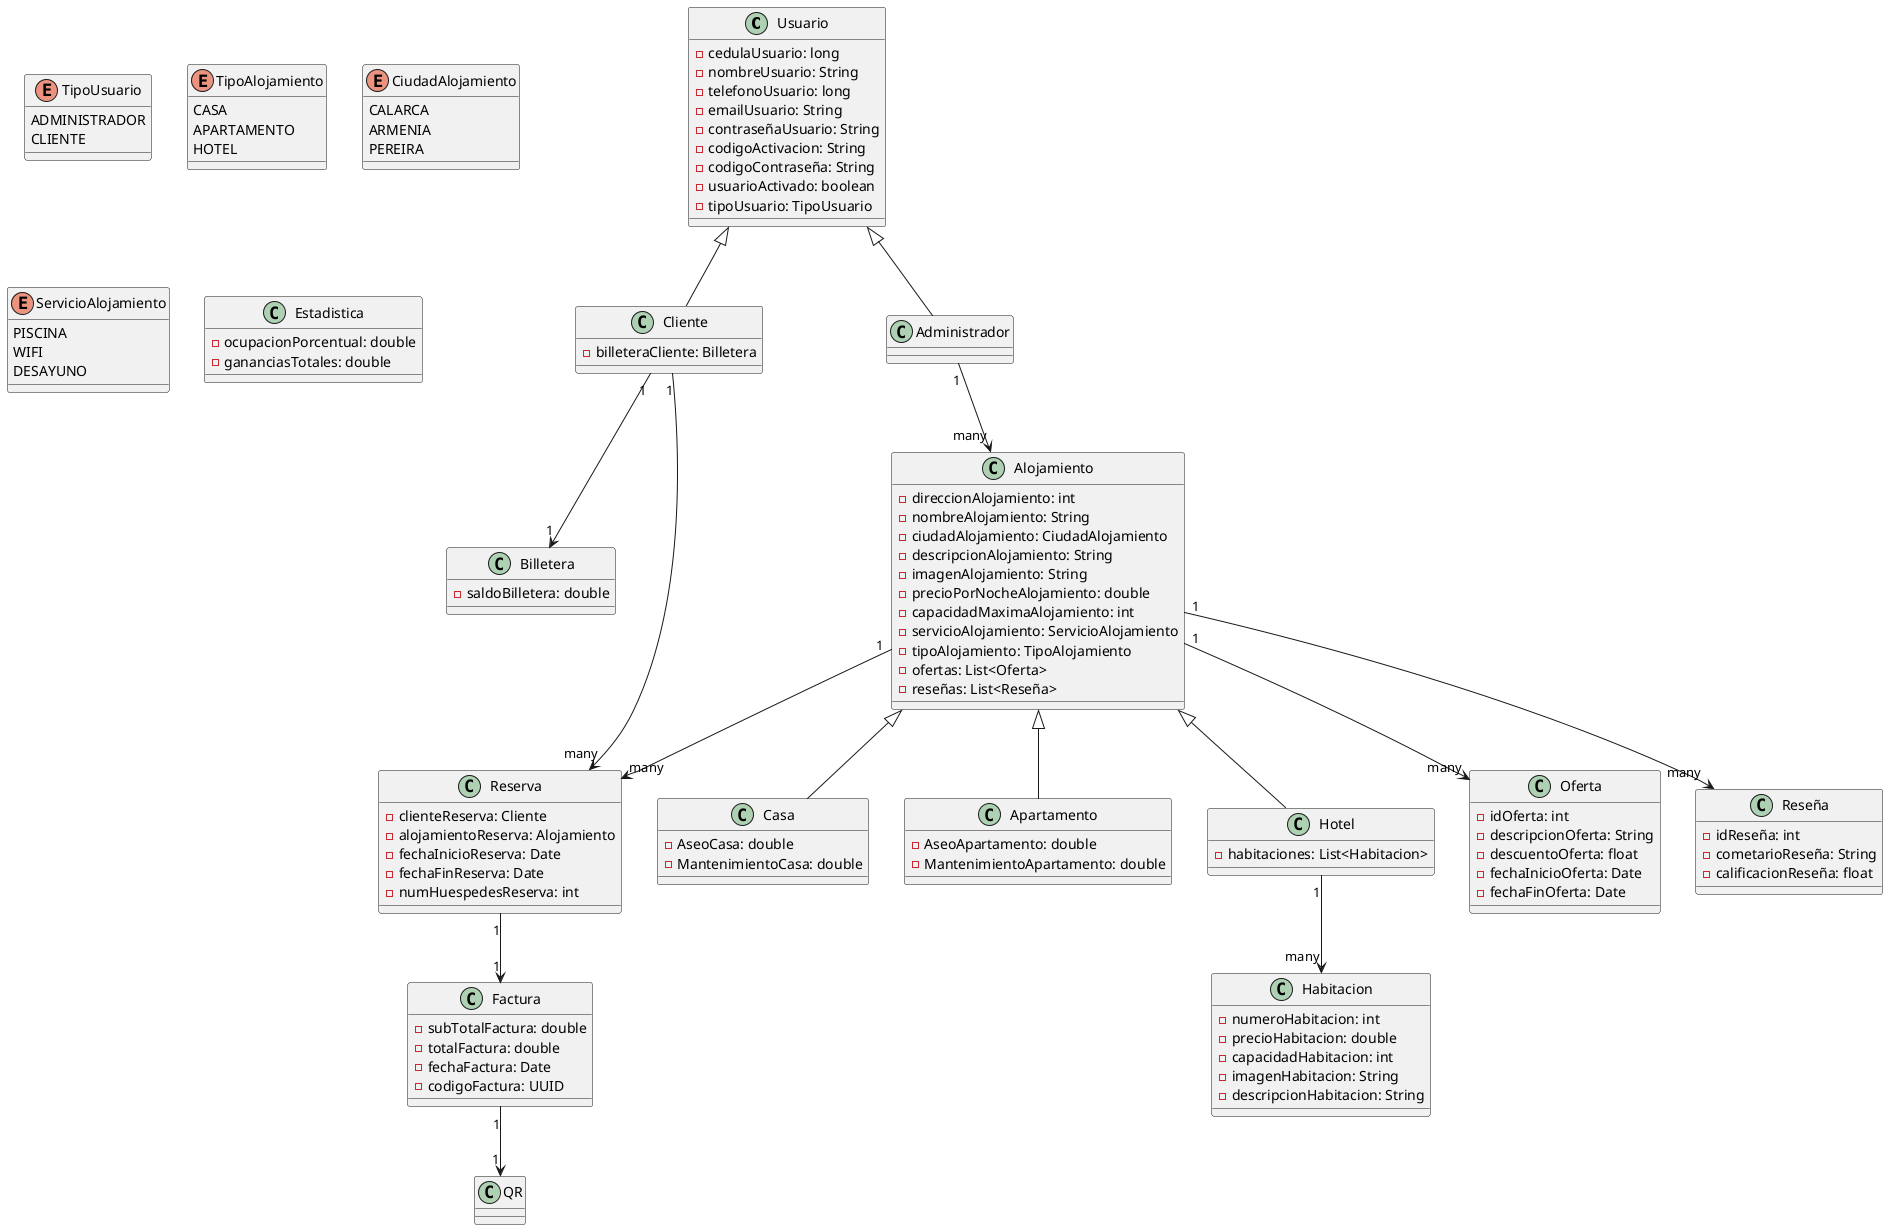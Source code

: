 @startuml
'https://plantuml.com/sequence-diagram

class Usuario {
    - cedulaUsuario: long
    - nombreUsuario: String
    - telefonoUsuario: long
    - emailUsuario: String
    - contraseñaUsuario: String
    - codigoActivacion: String
    - codigoContraseña: String
    - usuarioActivado: boolean
    - tipoUsuario: TipoUsuario
}

enum TipoUsuario {
    ADMINISTRADOR
    CLIENTE
}

class Cliente extends Usuario {
    - billeteraCliente: Billetera
}

class Administrador extends Usuario {
}

class Alojamiento {
    - direccionAlojamiento: int
    - nombreAlojamiento: String
    - ciudadAlojamiento: CiudadAlojamiento
    - descripcionAlojamiento: String
    - imagenAlojamiento: String
    - precioPorNocheAlojamiento: double
    - capacidadMaximaAlojamiento: int
    - servicioAlojamiento: ServicioAlojamiento
    - tipoAlojamiento: TipoAlojamiento
    - ofertas: List<Oferta>
    - reseñas: List<Reseña>
}

enum TipoAlojamiento {
    CASA
    APARTAMENTO
    HOTEL
}

enum CiudadAlojamiento {
    CALARCA
    ARMENIA
    PEREIRA
}

enum ServicioAlojamiento {
    PISCINA
    WIFI
    DESAYUNO
}

class Casa extends Alojamiento {
    - AseoCasa: double
    - MantenimientoCasa: double
}

class Apartamento extends Alojamiento {
    - AseoApartamento: double
    - MantenimientoApartamento: double
}

class Hotel extends Alojamiento {
    - habitaciones: List<Habitacion>
}

class Habitacion {
    - numeroHabitacion: int
    - precioHabitacion: double
    - capacidadHabitacion: int
    - imagenHabitacion: String
    - descripcionHabitacion: String
}

class Billetera {
    - saldoBilletera: double
}

class Reserva {
    - clienteReserva: Cliente
    - alojamientoReserva: Alojamiento
    - fechaInicioReserva: Date
    - fechaFinReserva: Date
    - numHuespedesReserva: int
}

class Factura {
    - subTotalFactura: double
    - totalFactura: double
    - fechaFactura: Date
    - codigoFactura: UUID
}

class Oferta {
    - idOferta: int
    - descripcionOferta: String
    - descuentoOferta: float
    - fechaInicioOferta: Date
    - fechaFinOferta: Date
}

class Estadistica {
    - ocupacionPorcentual: double
    - gananciasTotales: double
}

class Reseña {
    - idReseña: int
    - cometarioReseña: String
    - calificacionReseña: float
}

class QR {
}

Cliente "1" --> "1" Billetera
Administrador "1" --> "many" Alojamiento
Cliente "1" --> "many" Reserva
Alojamiento "1" --> "many" Oferta
Alojamiento "1" --> "many" Reseña
Alojamiento "1" --> "many" Reserva
Reserva "1" --> "1" Factura
Factura "1" --> "1" QR
Hotel "1" --> "many" Habitacion

@enduml
